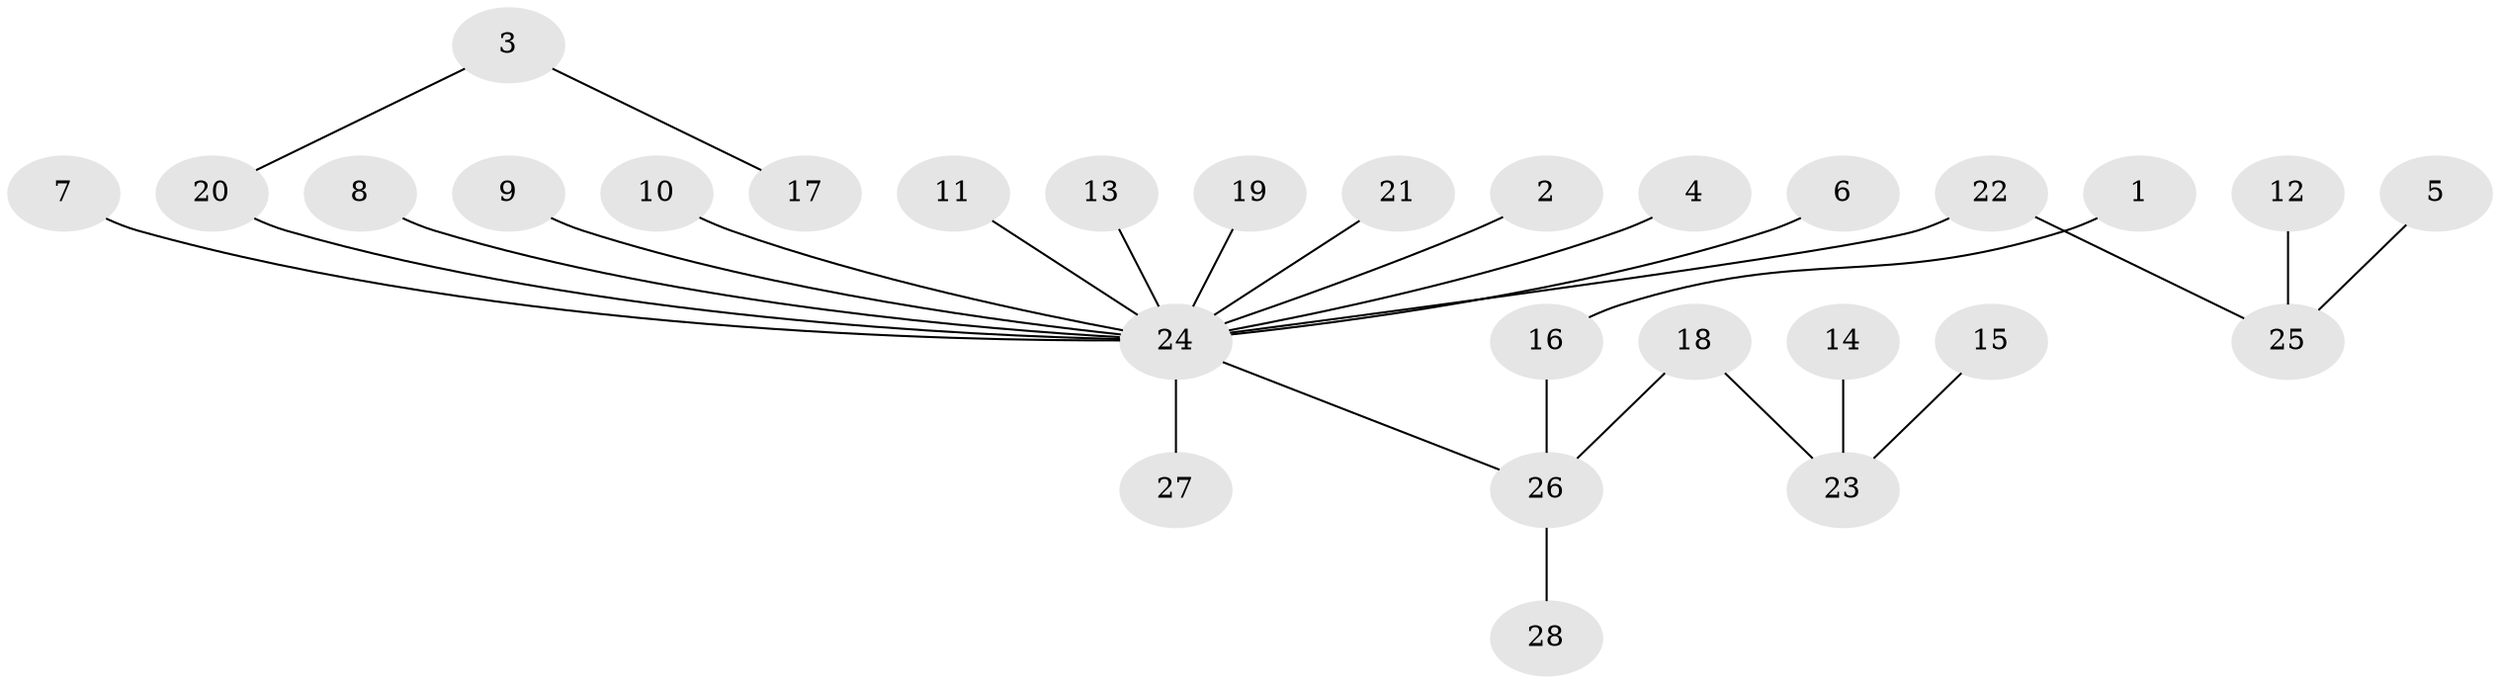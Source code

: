 // original degree distribution, {8: 0.010752688172043012, 3: 0.07526881720430108, 19: 0.010752688172043012, 2: 0.21505376344086022, 6: 0.03225806451612903, 7: 0.010752688172043012, 1: 0.6129032258064516, 4: 0.010752688172043012, 5: 0.021505376344086023}
// Generated by graph-tools (version 1.1) at 2025/36/03/04/25 23:36:41]
// undirected, 28 vertices, 27 edges
graph export_dot {
  node [color=gray90,style=filled];
  1;
  2;
  3;
  4;
  5;
  6;
  7;
  8;
  9;
  10;
  11;
  12;
  13;
  14;
  15;
  16;
  17;
  18;
  19;
  20;
  21;
  22;
  23;
  24;
  25;
  26;
  27;
  28;
  1 -- 16 [weight=1.0];
  2 -- 24 [weight=1.0];
  3 -- 17 [weight=1.0];
  3 -- 20 [weight=1.0];
  4 -- 24 [weight=1.0];
  5 -- 25 [weight=1.0];
  6 -- 24 [weight=1.0];
  7 -- 24 [weight=1.0];
  8 -- 24 [weight=1.0];
  9 -- 24 [weight=1.0];
  10 -- 24 [weight=1.0];
  11 -- 24 [weight=1.0];
  12 -- 25 [weight=1.0];
  13 -- 24 [weight=1.0];
  14 -- 23 [weight=1.0];
  15 -- 23 [weight=1.0];
  16 -- 26 [weight=1.0];
  18 -- 23 [weight=1.0];
  18 -- 26 [weight=1.0];
  19 -- 24 [weight=1.0];
  20 -- 24 [weight=1.0];
  21 -- 24 [weight=1.0];
  22 -- 24 [weight=1.0];
  22 -- 25 [weight=1.0];
  24 -- 26 [weight=1.0];
  24 -- 27 [weight=1.0];
  26 -- 28 [weight=1.0];
}
